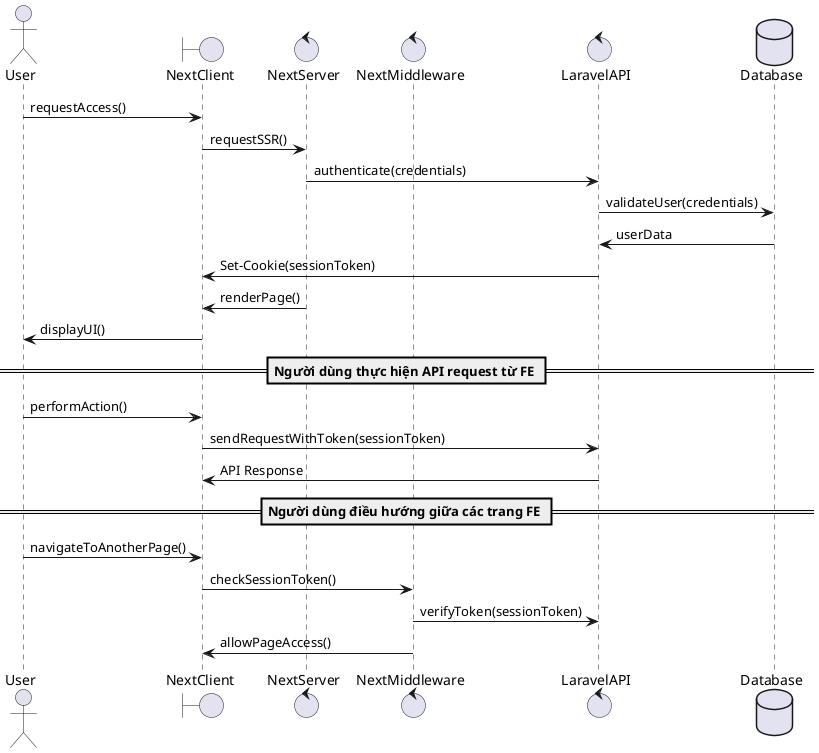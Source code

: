 @startuml Auth
actor User

boundary "NextClient" as NextClient
control "NextServer" as NextServer
control "NextMiddleware" as NextMiddleware
control "LaravelAPI" as LaravelAPI
database "Database" as Database

User -> NextClient: requestAccess()
NextClient -> NextServer: requestSSR()
NextServer -> LaravelAPI: authenticate(credentials)
LaravelAPI -> Database: validateUser(credentials)
Database -> LaravelAPI: userData
LaravelAPI -> NextClient: Set-Cookie(sessionToken)
NextServer -> NextClient: renderPage()
NextClient -> User: displayUI()

== Người dùng thực hiện API request từ FE ==
User -> NextClient: performAction()
NextClient -> LaravelAPI: sendRequestWithToken(sessionToken)
LaravelAPI -> NextClient: API Response

== Người dùng điều hướng giữa các trang FE ==
User -> NextClient: navigateToAnotherPage()
NextClient -> NextMiddleware: checkSessionToken()
NextMiddleware -> LaravelAPI: verifyToken(sessionToken)
NextMiddleware -> NextClient: allowPageAccess()
@enduml